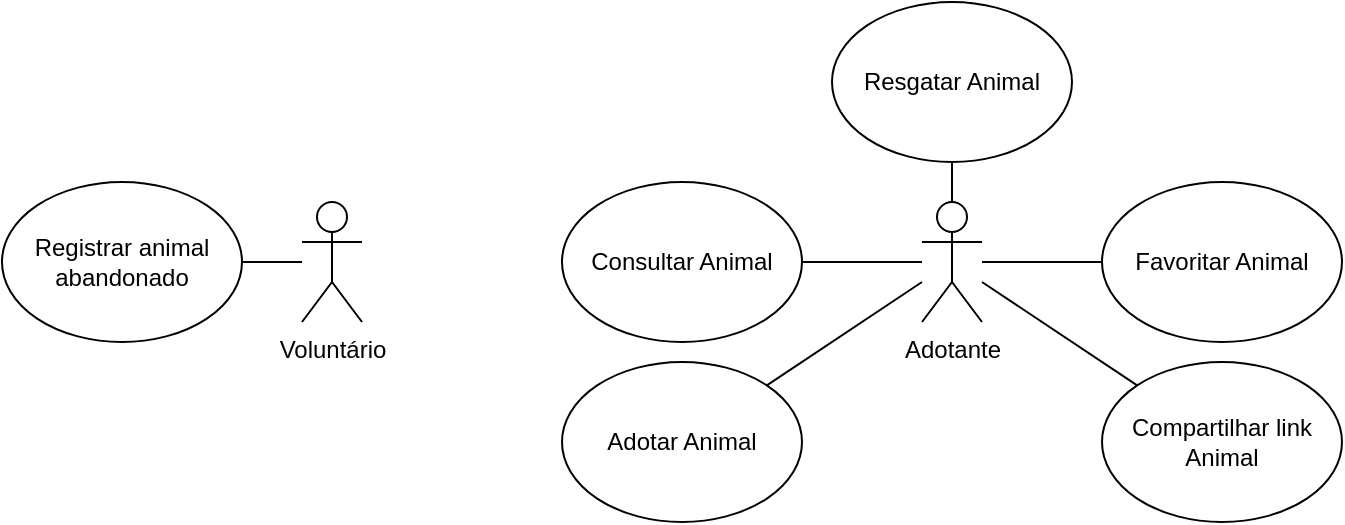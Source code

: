 <mxfile version="24.7.14">
  <diagram name="Página-1" id="UZJUa2alxurfmSEgPwZ5">
    <mxGraphModel dx="843" dy="426" grid="1" gridSize="10" guides="1" tooltips="1" connect="1" arrows="1" fold="1" page="1" pageScale="1" pageWidth="1169" pageHeight="1654" math="0" shadow="0">
      <root>
        <mxCell id="0" />
        <mxCell id="1" parent="0" />
        <mxCell id="mdzmZsSMi9n9c2dEPzLq-1" value="Voluntário" style="shape=umlActor;verticalLabelPosition=bottom;verticalAlign=top;html=1;outlineConnect=0;" vertex="1" parent="1">
          <mxGeometry x="570" y="290" width="30" height="60" as="geometry" />
        </mxCell>
        <mxCell id="mdzmZsSMi9n9c2dEPzLq-2" value="Registrar animal abandonado" style="ellipse;whiteSpace=wrap;html=1;" vertex="1" parent="1">
          <mxGeometry x="420" y="280" width="120" height="80" as="geometry" />
        </mxCell>
        <mxCell id="mdzmZsSMi9n9c2dEPzLq-3" value="" style="endArrow=none;html=1;rounded=0;" edge="1" parent="1" source="mdzmZsSMi9n9c2dEPzLq-1" target="mdzmZsSMi9n9c2dEPzLq-2">
          <mxGeometry width="50" height="50" relative="1" as="geometry">
            <mxPoint x="570" y="390" as="sourcePoint" />
            <mxPoint x="620" y="340" as="targetPoint" />
          </mxGeometry>
        </mxCell>
        <mxCell id="mdzmZsSMi9n9c2dEPzLq-4" value="Adotante" style="shape=umlActor;verticalLabelPosition=bottom;verticalAlign=top;html=1;outlineConnect=0;" vertex="1" parent="1">
          <mxGeometry x="880" y="290" width="30" height="60" as="geometry" />
        </mxCell>
        <mxCell id="mdzmZsSMi9n9c2dEPzLq-5" value="Resgatar Animal" style="ellipse;whiteSpace=wrap;html=1;" vertex="1" parent="1">
          <mxGeometry x="835" y="190" width="120" height="80" as="geometry" />
        </mxCell>
        <mxCell id="mdzmZsSMi9n9c2dEPzLq-6" value="Favoritar Animal" style="ellipse;whiteSpace=wrap;html=1;" vertex="1" parent="1">
          <mxGeometry x="970" y="280" width="120" height="80" as="geometry" />
        </mxCell>
        <mxCell id="mdzmZsSMi9n9c2dEPzLq-7" value="Compartilhar link Animal" style="ellipse;whiteSpace=wrap;html=1;" vertex="1" parent="1">
          <mxGeometry x="970" y="370" width="120" height="80" as="geometry" />
        </mxCell>
        <mxCell id="mdzmZsSMi9n9c2dEPzLq-8" value="Consultar Animal" style="ellipse;whiteSpace=wrap;html=1;" vertex="1" parent="1">
          <mxGeometry x="700" y="280" width="120" height="80" as="geometry" />
        </mxCell>
        <mxCell id="mdzmZsSMi9n9c2dEPzLq-9" value="Adotar Animal" style="ellipse;whiteSpace=wrap;html=1;" vertex="1" parent="1">
          <mxGeometry x="700" y="370" width="120" height="80" as="geometry" />
        </mxCell>
        <mxCell id="mdzmZsSMi9n9c2dEPzLq-10" value="" style="endArrow=none;html=1;rounded=0;" edge="1" parent="1" source="mdzmZsSMi9n9c2dEPzLq-5" target="mdzmZsSMi9n9c2dEPzLq-4">
          <mxGeometry width="50" height="50" relative="1" as="geometry">
            <mxPoint x="1050" y="390" as="sourcePoint" />
            <mxPoint x="1100" y="340" as="targetPoint" />
          </mxGeometry>
        </mxCell>
        <mxCell id="mdzmZsSMi9n9c2dEPzLq-11" value="" style="endArrow=none;html=1;rounded=0;" edge="1" parent="1" source="mdzmZsSMi9n9c2dEPzLq-7" target="mdzmZsSMi9n9c2dEPzLq-4">
          <mxGeometry width="50" height="50" relative="1" as="geometry">
            <mxPoint x="1050" y="390" as="sourcePoint" />
            <mxPoint x="1100" y="340" as="targetPoint" />
          </mxGeometry>
        </mxCell>
        <mxCell id="mdzmZsSMi9n9c2dEPzLq-12" value="" style="endArrow=none;html=1;rounded=0;" edge="1" parent="1" source="mdzmZsSMi9n9c2dEPzLq-9" target="mdzmZsSMi9n9c2dEPzLq-4">
          <mxGeometry width="50" height="50" relative="1" as="geometry">
            <mxPoint x="1050" y="390" as="sourcePoint" />
            <mxPoint x="1100" y="340" as="targetPoint" />
          </mxGeometry>
        </mxCell>
        <mxCell id="mdzmZsSMi9n9c2dEPzLq-13" value="" style="endArrow=none;html=1;rounded=0;" edge="1" parent="1" source="mdzmZsSMi9n9c2dEPzLq-6" target="mdzmZsSMi9n9c2dEPzLq-4">
          <mxGeometry width="50" height="50" relative="1" as="geometry">
            <mxPoint x="1050" y="390" as="sourcePoint" />
            <mxPoint x="1100" y="340" as="targetPoint" />
          </mxGeometry>
        </mxCell>
        <mxCell id="mdzmZsSMi9n9c2dEPzLq-14" value="" style="endArrow=none;html=1;rounded=0;" edge="1" parent="1" source="mdzmZsSMi9n9c2dEPzLq-8" target="mdzmZsSMi9n9c2dEPzLq-4">
          <mxGeometry width="50" height="50" relative="1" as="geometry">
            <mxPoint x="1050" y="390" as="sourcePoint" />
            <mxPoint x="1100" y="340" as="targetPoint" />
          </mxGeometry>
        </mxCell>
      </root>
    </mxGraphModel>
  </diagram>
</mxfile>
